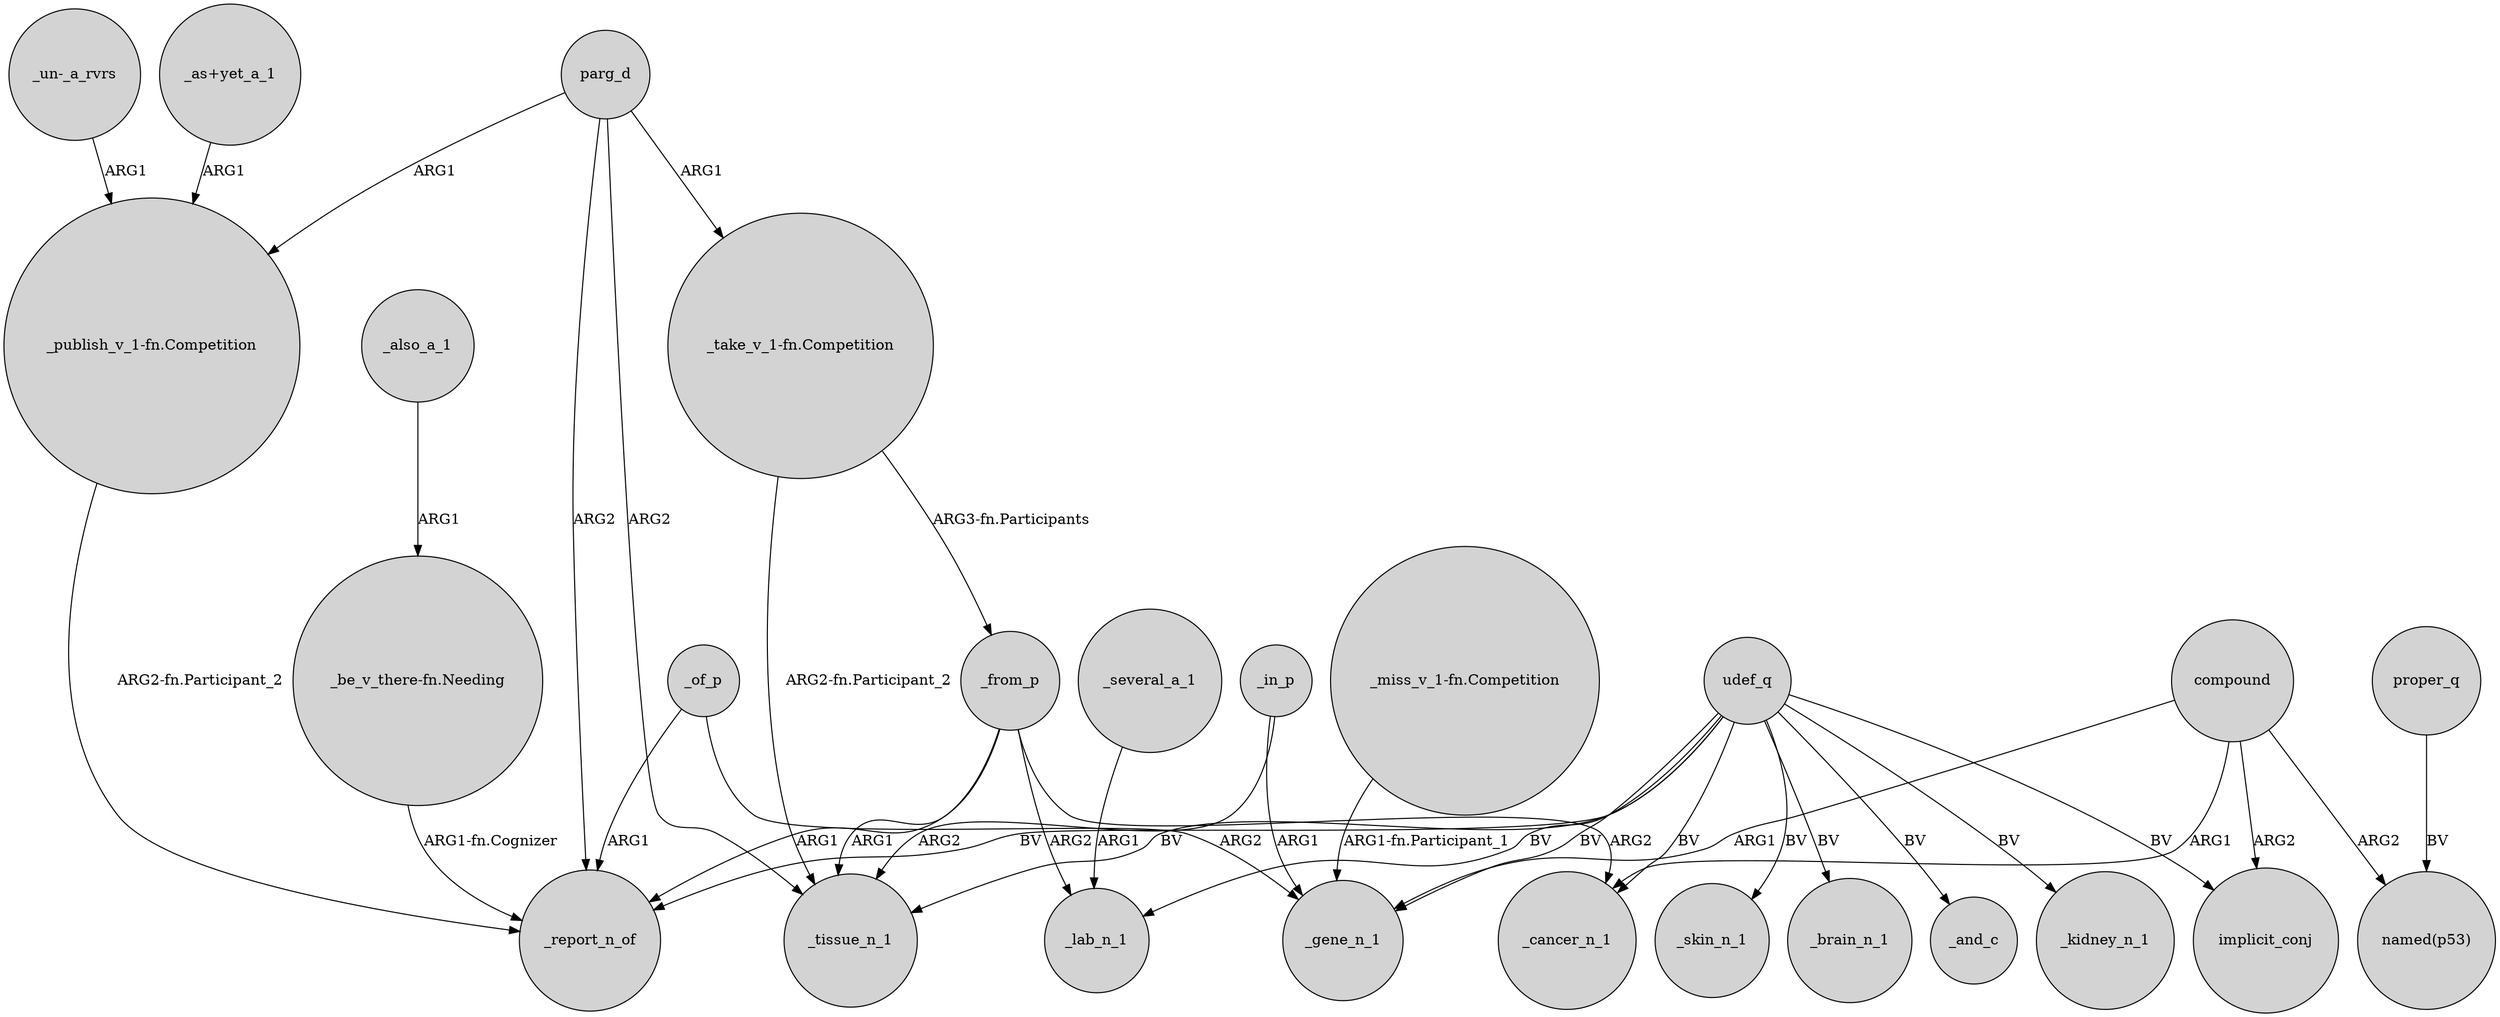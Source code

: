 digraph {
	node [shape=circle style=filled]
	udef_q -> _skin_n_1 [label=BV]
	udef_q -> _lab_n_1 [label=BV]
	"_be_v_there-fn.Needing" -> _report_n_of [label="ARG1-fn.Cognizer"]
	"_as+yet_a_1" -> "_publish_v_1-fn.Competition" [label=ARG1]
	_in_p -> _gene_n_1 [label=ARG1]
	_from_p -> _cancer_n_1 [label=ARG2]
	"_publish_v_1-fn.Competition" -> _report_n_of [label="ARG2-fn.Participant_2"]
	_of_p -> _report_n_of [label=ARG1]
	_from_p -> _lab_n_1 [label=ARG2]
	udef_q -> _brain_n_1 [label=BV]
	udef_q -> _and_c [label=BV]
	_in_p -> _tissue_n_1 [label=ARG2]
	compound -> "named(p53)" [label=ARG2]
	_from_p -> _tissue_n_1 [label=ARG1]
	udef_q -> _kidney_n_1 [label=BV]
	_from_p -> _report_n_of [label=ARG1]
	parg_d -> "_publish_v_1-fn.Competition" [label=ARG1]
	compound -> implicit_conj [label=ARG2]
	udef_q -> _report_n_of [label=BV]
	"_un-_a_rvrs" -> "_publish_v_1-fn.Competition" [label=ARG1]
	udef_q -> _gene_n_1 [label=BV]
	_also_a_1 -> "_be_v_there-fn.Needing" [label=ARG1]
	"_take_v_1-fn.Competition" -> _from_p [label="ARG3-fn.Participants"]
	"_take_v_1-fn.Competition" -> _tissue_n_1 [label="ARG2-fn.Participant_2"]
	compound -> _gene_n_1 [label=ARG1]
	parg_d -> "_take_v_1-fn.Competition" [label=ARG1]
	parg_d -> _report_n_of [label=ARG2]
	proper_q -> "named(p53)" [label=BV]
	compound -> _cancer_n_1 [label=ARG1]
	_several_a_1 -> _lab_n_1 [label=ARG1]
	_of_p -> _gene_n_1 [label=ARG2]
	"_miss_v_1-fn.Competition" -> _gene_n_1 [label="ARG1-fn.Participant_1"]
	udef_q -> implicit_conj [label=BV]
	udef_q -> _cancer_n_1 [label=BV]
	parg_d -> _tissue_n_1 [label=ARG2]
	udef_q -> _tissue_n_1 [label=BV]
}

